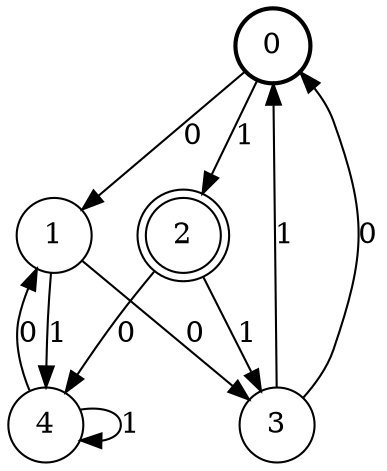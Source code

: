 digraph Automat {
    node [shape = circle];
    0 [style = "bold"];
    0 -> 1 [label = "0"];
    0 -> 2 [label = "1"];
    1 -> 3 [label = "0"];
    1 -> 4 [label = "1"];
    2 [peripheries=2]
    2 -> 4 [label = "0"];
    2 -> 3 [label = "1"];
    3 -> 0 [label = "0"];
    3 -> 0 [label = "1"];
    4 -> 1 [label = "0"];
    4 -> 4 [label = "1"];
}
